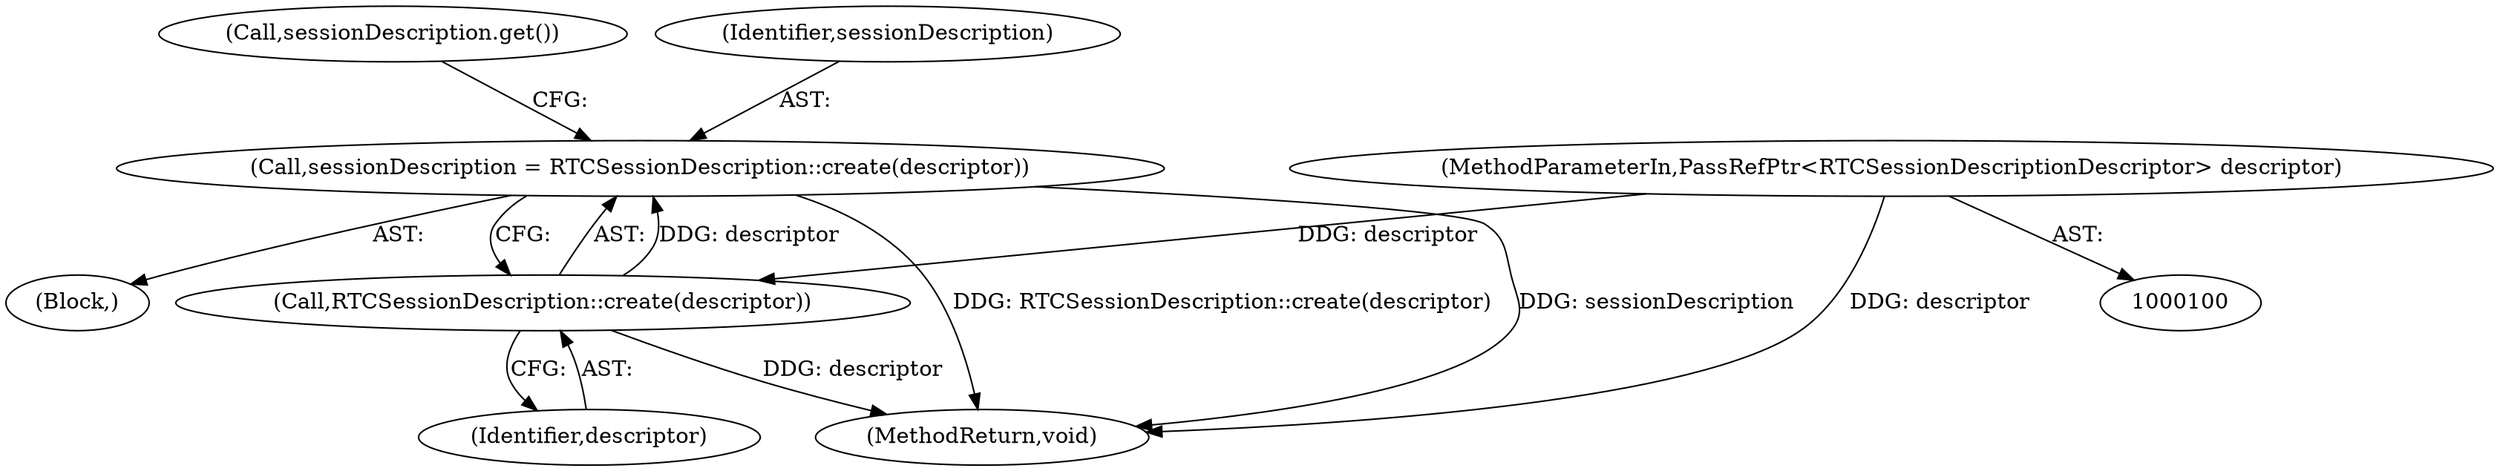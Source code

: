 digraph "0_Chrome_ab5e55ff333def909d025ac45da9ffa0d88a63f2_8@API" {
"1000107" [label="(Call,sessionDescription = RTCSessionDescription::create(descriptor))"];
"1000109" [label="(Call,RTCSessionDescription::create(descriptor))"];
"1000101" [label="(MethodParameterIn,PassRefPtr<RTCSessionDescriptionDescriptor> descriptor)"];
"1000109" [label="(Call,RTCSessionDescription::create(descriptor))"];
"1000115" [label="(MethodReturn,void)"];
"1000107" [label="(Call,sessionDescription = RTCSessionDescription::create(descriptor))"];
"1000112" [label="(Call,sessionDescription.get())"];
"1000105" [label="(Block,)"];
"1000110" [label="(Identifier,descriptor)"];
"1000101" [label="(MethodParameterIn,PassRefPtr<RTCSessionDescriptionDescriptor> descriptor)"];
"1000108" [label="(Identifier,sessionDescription)"];
"1000107" -> "1000105"  [label="AST: "];
"1000107" -> "1000109"  [label="CFG: "];
"1000108" -> "1000107"  [label="AST: "];
"1000109" -> "1000107"  [label="AST: "];
"1000112" -> "1000107"  [label="CFG: "];
"1000107" -> "1000115"  [label="DDG: sessionDescription"];
"1000107" -> "1000115"  [label="DDG: RTCSessionDescription::create(descriptor)"];
"1000109" -> "1000107"  [label="DDG: descriptor"];
"1000109" -> "1000110"  [label="CFG: "];
"1000110" -> "1000109"  [label="AST: "];
"1000109" -> "1000115"  [label="DDG: descriptor"];
"1000101" -> "1000109"  [label="DDG: descriptor"];
"1000101" -> "1000100"  [label="AST: "];
"1000101" -> "1000115"  [label="DDG: descriptor"];
}
